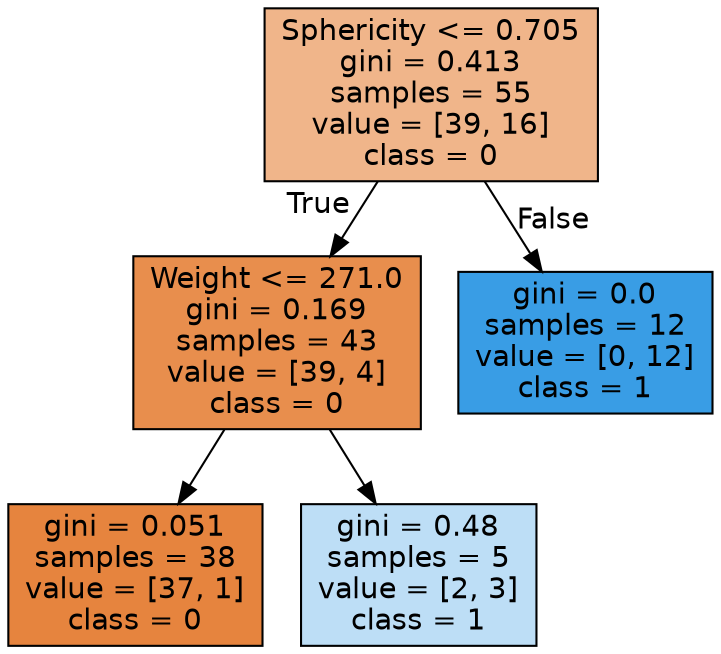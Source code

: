 digraph Tree {
node [shape=box, style="filled", color="black", fontname="helvetica"] ;
edge [fontname="helvetica"] ;
0 [label="Sphericity <= 0.705\ngini = 0.413\nsamples = 55\nvalue = [39, 16]\nclass = 0", fillcolor="#f0b58a"] ;
1 [label="Weight <= 271.0\ngini = 0.169\nsamples = 43\nvalue = [39, 4]\nclass = 0", fillcolor="#e88e4d"] ;
0 -> 1 [labeldistance=2.5, labelangle=45, headlabel="True"] ;
2 [label="gini = 0.051\nsamples = 38\nvalue = [37, 1]\nclass = 0", fillcolor="#e6843e"] ;
1 -> 2 ;
3 [label="gini = 0.48\nsamples = 5\nvalue = [2, 3]\nclass = 1", fillcolor="#bddef6"] ;
1 -> 3 ;
4 [label="gini = 0.0\nsamples = 12\nvalue = [0, 12]\nclass = 1", fillcolor="#399de5"] ;
0 -> 4 [labeldistance=2.5, labelangle=-45, headlabel="False"] ;
}